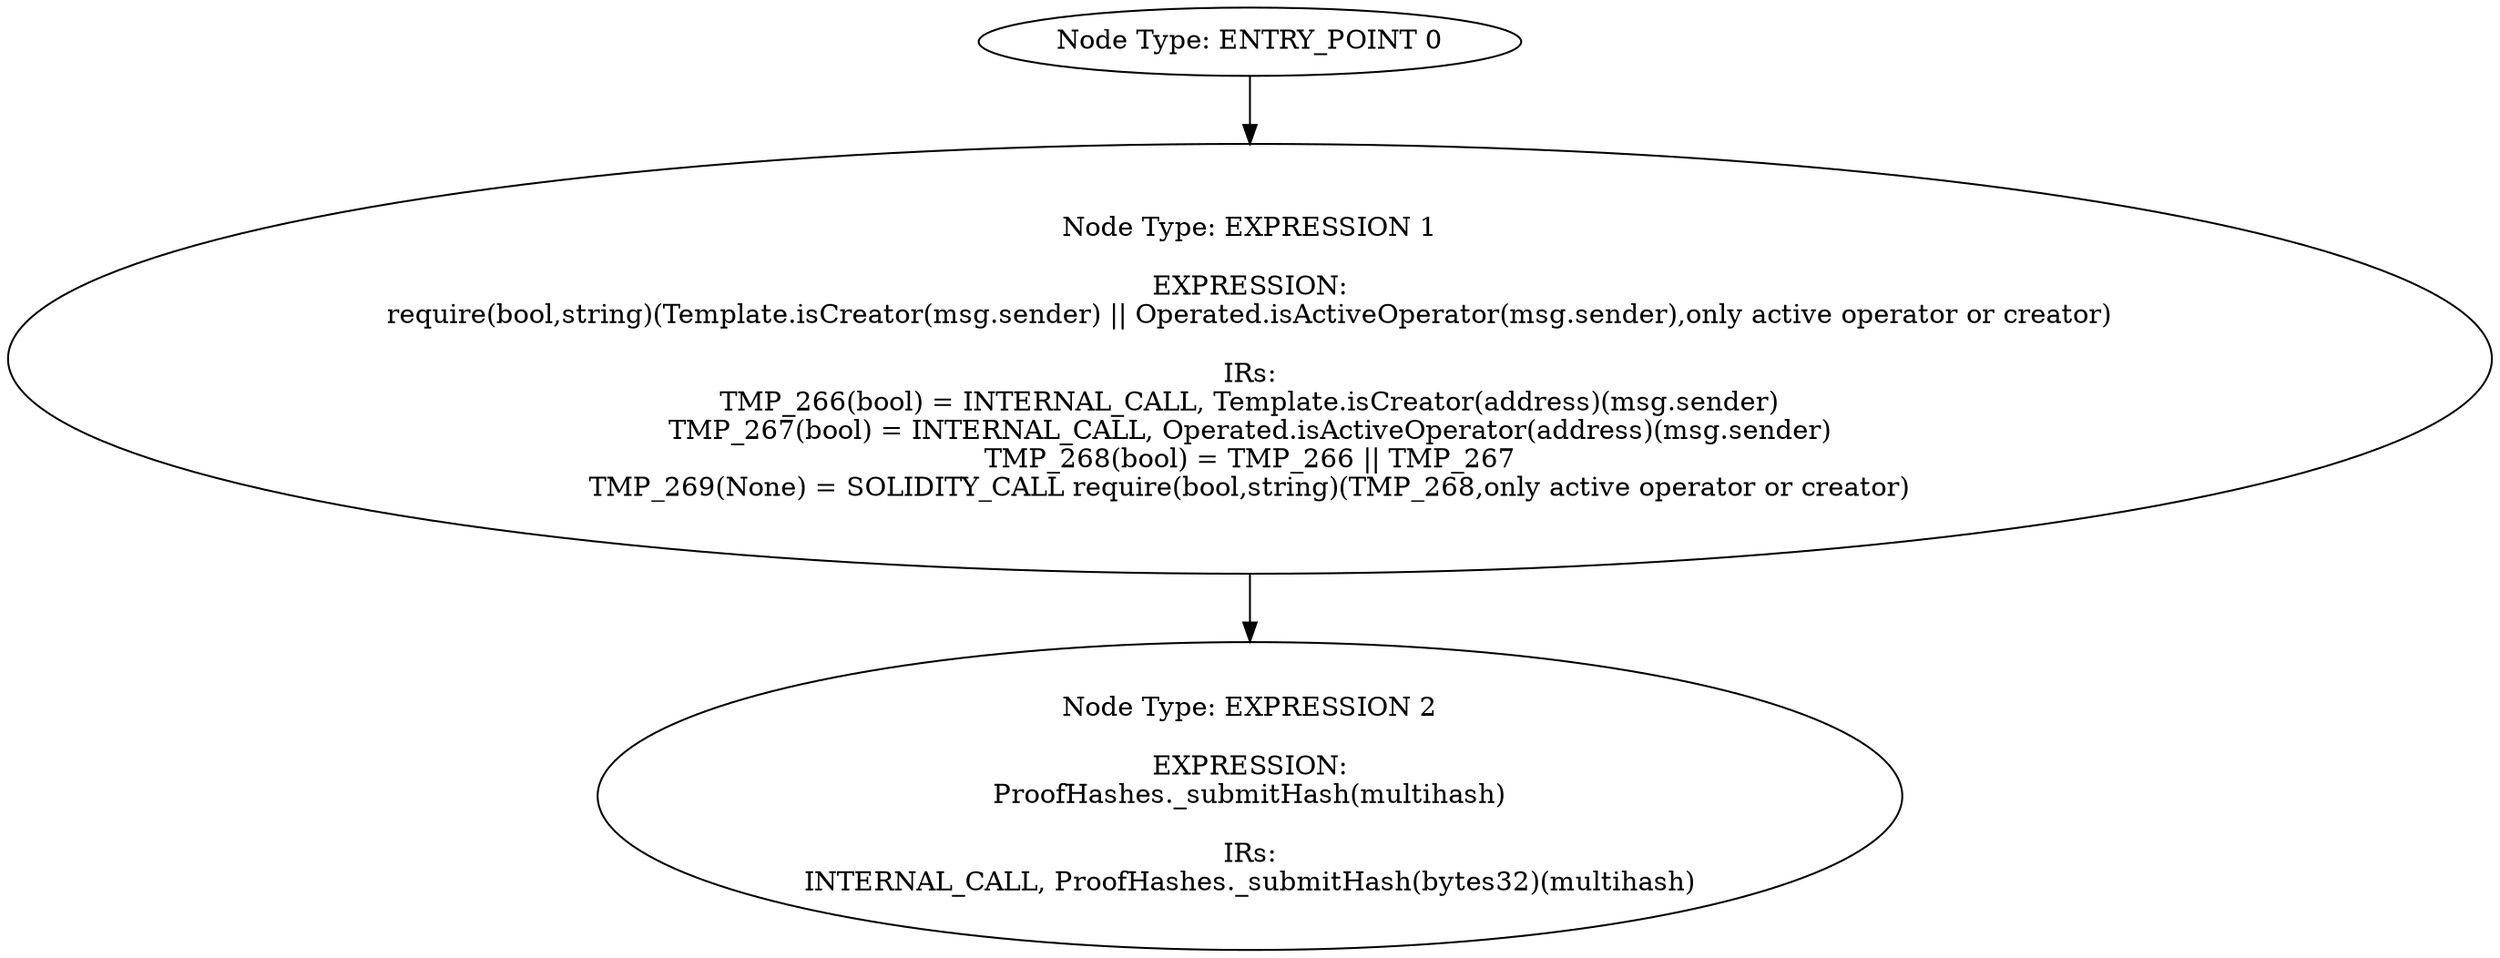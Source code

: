 digraph{
0[label="Node Type: ENTRY_POINT 0
"];
0->1;
1[label="Node Type: EXPRESSION 1

EXPRESSION:
require(bool,string)(Template.isCreator(msg.sender) || Operated.isActiveOperator(msg.sender),only active operator or creator)

IRs:
TMP_266(bool) = INTERNAL_CALL, Template.isCreator(address)(msg.sender)
TMP_267(bool) = INTERNAL_CALL, Operated.isActiveOperator(address)(msg.sender)
TMP_268(bool) = TMP_266 || TMP_267
TMP_269(None) = SOLIDITY_CALL require(bool,string)(TMP_268,only active operator or creator)"];
1->2;
2[label="Node Type: EXPRESSION 2

EXPRESSION:
ProofHashes._submitHash(multihash)

IRs:
INTERNAL_CALL, ProofHashes._submitHash(bytes32)(multihash)"];
}
